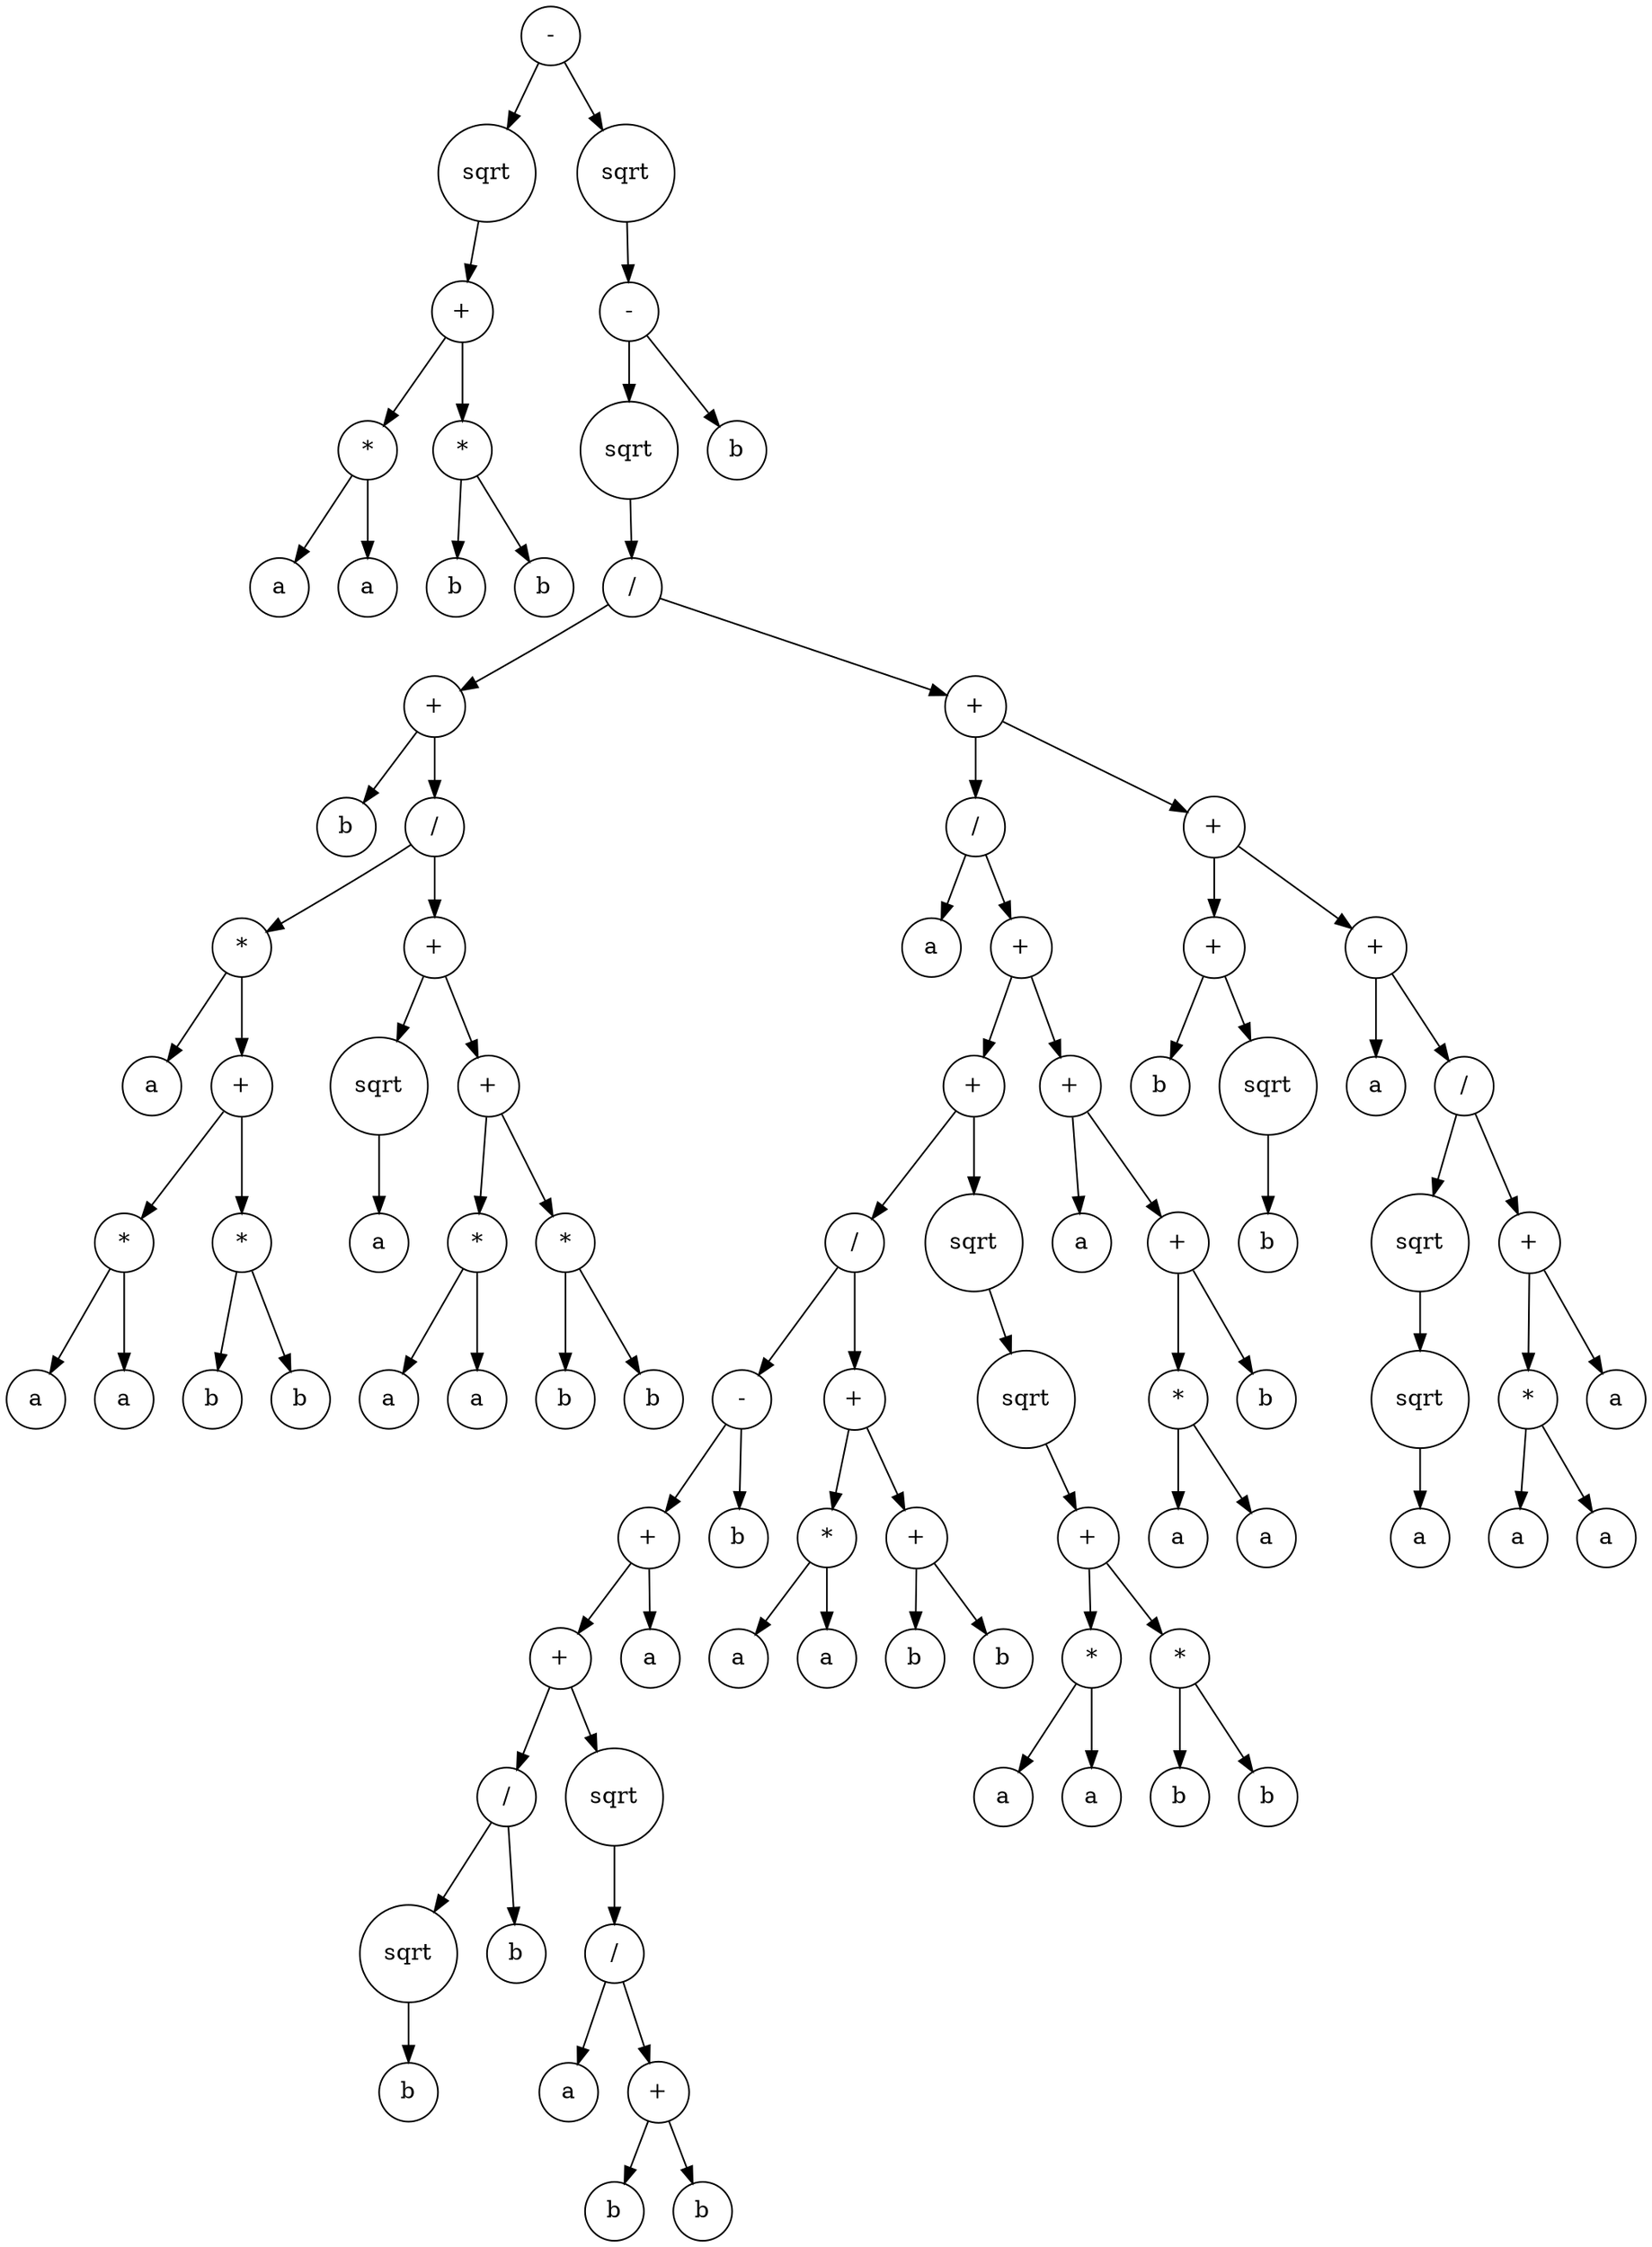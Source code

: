 digraph g {
graph [ordering=out];
node [shape=circle];
n[label = "-"];
n0[label = "sqrt"];
n00[label = "+"];
n000[label = "*"];
n0000[label = "a"];
n000 -> n0000;
n0001[label = "a"];
n000 -> n0001;
n00 -> n000;
n001[label = "*"];
n0010[label = "b"];
n001 -> n0010;
n0011[label = "b"];
n001 -> n0011;
n00 -> n001;
n0 -> n00;
n -> n0;
n1[label = "sqrt"];
n10[label = "-"];
n100[label = "sqrt"];
n1000[label = "/"];
n10000[label = "+"];
n100000[label = "b"];
n10000 -> n100000;
n100001[label = "/"];
n1000010[label = "*"];
n10000100[label = "a"];
n1000010 -> n10000100;
n10000101[label = "+"];
n100001010[label = "*"];
n1000010100[label = "a"];
n100001010 -> n1000010100;
n1000010101[label = "a"];
n100001010 -> n1000010101;
n10000101 -> n100001010;
n100001011[label = "*"];
n1000010110[label = "b"];
n100001011 -> n1000010110;
n1000010111[label = "b"];
n100001011 -> n1000010111;
n10000101 -> n100001011;
n1000010 -> n10000101;
n100001 -> n1000010;
n1000011[label = "+"];
n10000110[label = "sqrt"];
n100001100[label = "a"];
n10000110 -> n100001100;
n1000011 -> n10000110;
n10000111[label = "+"];
n100001110[label = "*"];
n1000011100[label = "a"];
n100001110 -> n1000011100;
n1000011101[label = "a"];
n100001110 -> n1000011101;
n10000111 -> n100001110;
n100001111[label = "*"];
n1000011110[label = "b"];
n100001111 -> n1000011110;
n1000011111[label = "b"];
n100001111 -> n1000011111;
n10000111 -> n100001111;
n1000011 -> n10000111;
n100001 -> n1000011;
n10000 -> n100001;
n1000 -> n10000;
n10001[label = "+"];
n100010[label = "/"];
n1000100[label = "a"];
n100010 -> n1000100;
n1000101[label = "+"];
n10001010[label = "+"];
n100010100[label = "/"];
n1000101000[label = "-"];
n10001010000[label = "+"];
n100010100000[label = "+"];
n1000101000000[label = "/"];
n10001010000000[label = "sqrt"];
n100010100000000[label = "b"];
n10001010000000 -> n100010100000000;
n1000101000000 -> n10001010000000;
n10001010000001[label = "b"];
n1000101000000 -> n10001010000001;
n100010100000 -> n1000101000000;
n1000101000001[label = "sqrt"];
n10001010000010[label = "/"];
n100010100000100[label = "a"];
n10001010000010 -> n100010100000100;
n100010100000101[label = "+"];
n1000101000001010[label = "b"];
n100010100000101 -> n1000101000001010;
n1000101000001011[label = "b"];
n100010100000101 -> n1000101000001011;
n10001010000010 -> n100010100000101;
n1000101000001 -> n10001010000010;
n100010100000 -> n1000101000001;
n10001010000 -> n100010100000;
n100010100001[label = "a"];
n10001010000 -> n100010100001;
n1000101000 -> n10001010000;
n10001010001[label = "b"];
n1000101000 -> n10001010001;
n100010100 -> n1000101000;
n1000101001[label = "+"];
n10001010010[label = "*"];
n100010100100[label = "a"];
n10001010010 -> n100010100100;
n100010100101[label = "a"];
n10001010010 -> n100010100101;
n1000101001 -> n10001010010;
n10001010011[label = "+"];
n100010100110[label = "b"];
n10001010011 -> n100010100110;
n100010100111[label = "b"];
n10001010011 -> n100010100111;
n1000101001 -> n10001010011;
n100010100 -> n1000101001;
n10001010 -> n100010100;
n100010101[label = "sqrt"];
n1000101010[label = "sqrt"];
n10001010100[label = "+"];
n100010101000[label = "*"];
n1000101010000[label = "a"];
n100010101000 -> n1000101010000;
n1000101010001[label = "a"];
n100010101000 -> n1000101010001;
n10001010100 -> n100010101000;
n100010101001[label = "*"];
n1000101010010[label = "b"];
n100010101001 -> n1000101010010;
n1000101010011[label = "b"];
n100010101001 -> n1000101010011;
n10001010100 -> n100010101001;
n1000101010 -> n10001010100;
n100010101 -> n1000101010;
n10001010 -> n100010101;
n1000101 -> n10001010;
n10001011[label = "+"];
n100010110[label = "a"];
n10001011 -> n100010110;
n100010111[label = "+"];
n1000101110[label = "*"];
n10001011100[label = "a"];
n1000101110 -> n10001011100;
n10001011101[label = "a"];
n1000101110 -> n10001011101;
n100010111 -> n1000101110;
n1000101111[label = "b"];
n100010111 -> n1000101111;
n10001011 -> n100010111;
n1000101 -> n10001011;
n100010 -> n1000101;
n10001 -> n100010;
n100011[label = "+"];
n1000110[label = "+"];
n10001100[label = "b"];
n1000110 -> n10001100;
n10001101[label = "sqrt"];
n100011010[label = "b"];
n10001101 -> n100011010;
n1000110 -> n10001101;
n100011 -> n1000110;
n1000111[label = "+"];
n10001110[label = "a"];
n1000111 -> n10001110;
n10001111[label = "/"];
n100011110[label = "sqrt"];
n1000111100[label = "sqrt"];
n10001111000[label = "a"];
n1000111100 -> n10001111000;
n100011110 -> n1000111100;
n10001111 -> n100011110;
n100011111[label = "+"];
n1000111110[label = "*"];
n10001111100[label = "a"];
n1000111110 -> n10001111100;
n10001111101[label = "a"];
n1000111110 -> n10001111101;
n100011111 -> n1000111110;
n1000111111[label = "a"];
n100011111 -> n1000111111;
n10001111 -> n100011111;
n1000111 -> n10001111;
n100011 -> n1000111;
n10001 -> n100011;
n1000 -> n10001;
n100 -> n1000;
n10 -> n100;
n101[label = "b"];
n10 -> n101;
n1 -> n10;
n -> n1;
}
